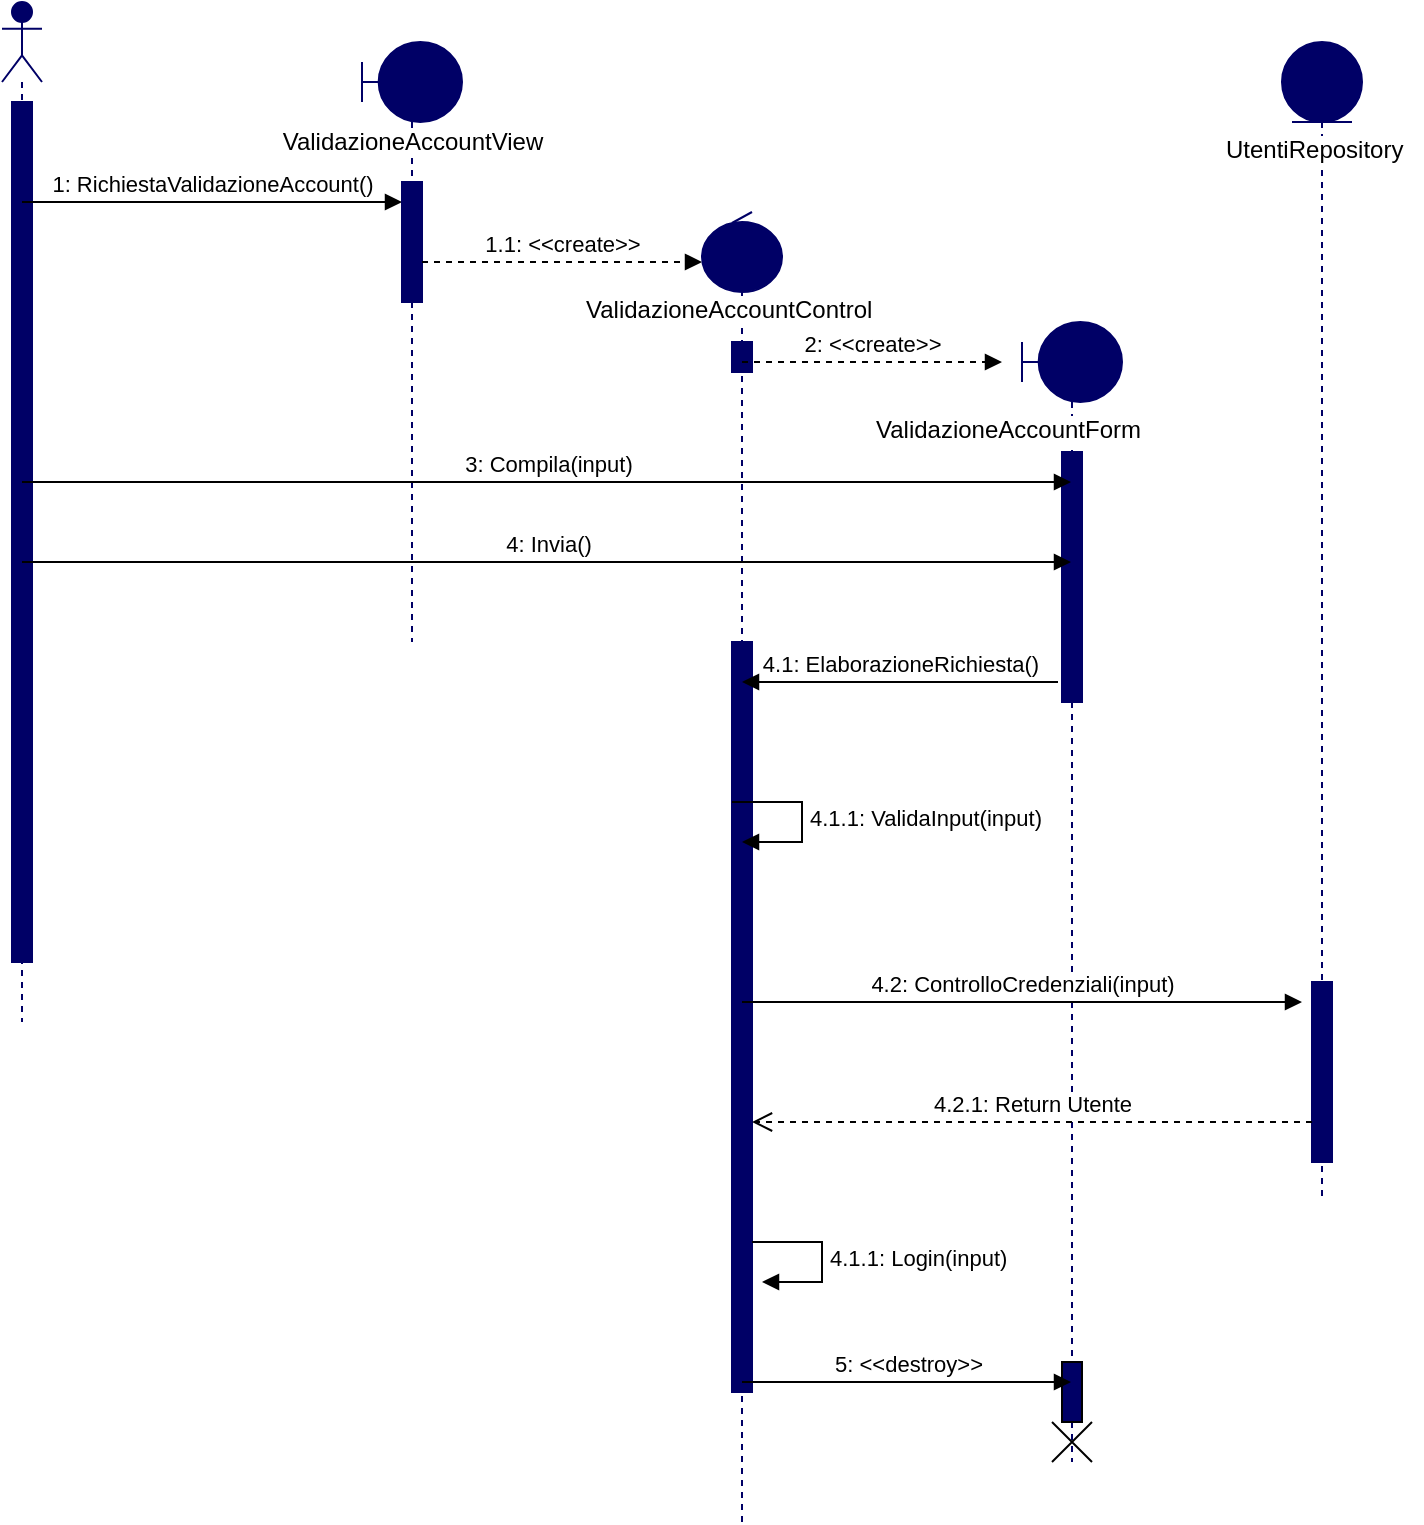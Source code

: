 <mxfile version="13.9.9" type="device"><diagram name="Page-1" id="13e1069c-82ec-6db2-03f1-153e76fe0fe0"><mxGraphModel dx="1185" dy="588" grid="1" gridSize="10" guides="1" tooltips="1" connect="1" arrows="1" fold="1" page="1" pageScale="1" pageWidth="1100" pageHeight="850" background="#ffffff" math="0" shadow="0"><root><mxCell id="0"/><mxCell id="1" parent="0"/><mxCell id="AOdsmHro8ppHPqN6bOXf-1" value="" style="shape=umlLifeline;participant=umlActor;perimeter=lifelinePerimeter;whiteSpace=wrap;html=1;container=1;collapsible=0;recursiveResize=0;verticalAlign=top;spacingTop=36;outlineConnect=0;strokeColor=#000066;fillColor=#000066;" vertex="1" parent="1"><mxGeometry x="50" y="40" width="20" height="510" as="geometry"/></mxCell><mxCell id="AOdsmHro8ppHPqN6bOXf-3" value="" style="html=1;points=[];perimeter=orthogonalPerimeter;strokeColor=#000066;fillColor=#000066;" vertex="1" parent="AOdsmHro8ppHPqN6bOXf-1"><mxGeometry x="5" y="50" width="10" height="430" as="geometry"/></mxCell><mxCell id="AOdsmHro8ppHPqN6bOXf-4" value="1: RichiestaValidazioneAccount()" style="html=1;verticalAlign=bottom;endArrow=block;" edge="1" parent="1"><mxGeometry width="80" relative="1" as="geometry"><mxPoint x="60" y="140" as="sourcePoint"/><mxPoint x="250" y="140" as="targetPoint"/></mxGeometry></mxCell><mxCell id="AOdsmHro8ppHPqN6bOXf-5" value="" style="shape=umlLifeline;participant=umlBoundary;perimeter=lifelinePerimeter;whiteSpace=wrap;html=1;container=1;collapsible=0;recursiveResize=0;verticalAlign=top;spacingTop=36;outlineConnect=0;strokeColor=#000066;fillColor=#000066;" vertex="1" parent="1"><mxGeometry x="230" y="60" width="50" height="300" as="geometry"/></mxCell><mxCell id="AOdsmHro8ppHPqN6bOXf-7" value="" style="html=1;points=[];perimeter=orthogonalPerimeter;strokeColor=#000066;fillColor=#000066;" vertex="1" parent="AOdsmHro8ppHPqN6bOXf-5"><mxGeometry x="20" y="70" width="10" height="60" as="geometry"/></mxCell><mxCell id="AOdsmHro8ppHPqN6bOXf-6" value="&lt;span style=&quot;background-color: rgb(255 , 255 , 255)&quot;&gt;ValidazioneAccountView&lt;/span&gt;" style="text;html=1;align=center;verticalAlign=middle;resizable=0;points=[];autosize=1;" vertex="1" parent="1"><mxGeometry x="180" y="100" width="150" height="20" as="geometry"/></mxCell><mxCell id="AOdsmHro8ppHPqN6bOXf-8" value="1.1: &amp;lt;&amp;lt;create&amp;gt;&amp;gt;" style="html=1;verticalAlign=bottom;endArrow=block;dashed=1;" edge="1" parent="1"><mxGeometry width="80" relative="1" as="geometry"><mxPoint x="260" y="170" as="sourcePoint"/><mxPoint x="400" y="170" as="targetPoint"/></mxGeometry></mxCell><mxCell id="AOdsmHro8ppHPqN6bOXf-9" value="" style="shape=umlLifeline;participant=umlControl;perimeter=lifelinePerimeter;whiteSpace=wrap;html=1;container=1;collapsible=0;recursiveResize=0;verticalAlign=top;spacingTop=36;outlineConnect=0;strokeColor=#000066;fillColor=#000066;" vertex="1" parent="1"><mxGeometry x="400" y="145" width="40" height="655" as="geometry"/></mxCell><mxCell id="AOdsmHro8ppHPqN6bOXf-11" value="" style="html=1;points=[];perimeter=orthogonalPerimeter;strokeColor=#000066;fillColor=#000066;" vertex="1" parent="AOdsmHro8ppHPqN6bOXf-9"><mxGeometry x="15" y="65" width="10" height="15" as="geometry"/></mxCell><mxCell id="AOdsmHro8ppHPqN6bOXf-18" value="" style="html=1;points=[];perimeter=orthogonalPerimeter;strokeColor=#000066;fillColor=#000066;" vertex="1" parent="AOdsmHro8ppHPqN6bOXf-9"><mxGeometry x="15" y="215" width="10" height="375" as="geometry"/></mxCell><mxCell id="AOdsmHro8ppHPqN6bOXf-10" value="&lt;span style=&quot;color: rgb(0 , 0 , 0) ; font-family: &amp;#34;helvetica&amp;#34; ; font-size: 12px ; font-style: normal ; font-weight: 400 ; letter-spacing: normal ; text-align: center ; text-indent: 0px ; text-transform: none ; word-spacing: 0px ; background-color: rgb(255 , 255 , 255) ; display: inline ; float: none&quot;&gt;ValidazioneAccountControl&lt;/span&gt;" style="text;whiteSpace=wrap;html=1;" vertex="1" parent="1"><mxGeometry x="340" y="180" width="160" height="30" as="geometry"/></mxCell><mxCell id="AOdsmHro8ppHPqN6bOXf-12" value="2: &amp;lt;&amp;lt;create&amp;gt;&amp;gt;" style="html=1;verticalAlign=bottom;endArrow=block;dashed=1;" edge="1" parent="1"><mxGeometry width="80" relative="1" as="geometry"><mxPoint x="420" y="220" as="sourcePoint"/><mxPoint x="550" y="220" as="targetPoint"/><mxPoint as="offset"/></mxGeometry></mxCell><mxCell id="AOdsmHro8ppHPqN6bOXf-13" value="" style="shape=umlLifeline;participant=umlBoundary;perimeter=lifelinePerimeter;whiteSpace=wrap;html=1;container=1;collapsible=0;recursiveResize=0;verticalAlign=top;spacingTop=36;outlineConnect=0;strokeColor=#000066;fillColor=#000066;" vertex="1" parent="1"><mxGeometry x="560" y="200" width="50" height="570" as="geometry"/></mxCell><mxCell id="AOdsmHro8ppHPqN6bOXf-15" value="" style="html=1;points=[];perimeter=orthogonalPerimeter;strokeColor=#000066;fillColor=#000066;" vertex="1" parent="AOdsmHro8ppHPqN6bOXf-13"><mxGeometry x="20" y="65" width="10" height="125" as="geometry"/></mxCell><mxCell id="AOdsmHro8ppHPqN6bOXf-34" value="" style="html=1;points=[];perimeter=orthogonalPerimeter;strokeColor=#000000;fillColor=#000066;" vertex="1" parent="AOdsmHro8ppHPqN6bOXf-13"><mxGeometry x="20" y="520" width="10" height="30" as="geometry"/></mxCell><mxCell id="AOdsmHro8ppHPqN6bOXf-35" value="" style="shape=umlDestroy;strokeColor=#000000;fillColor=#000066;" vertex="1" parent="AOdsmHro8ppHPqN6bOXf-13"><mxGeometry x="15" y="550" width="20" height="20" as="geometry"/></mxCell><mxCell id="AOdsmHro8ppHPqN6bOXf-14" value="&lt;div style=&quot;text-align: center&quot;&gt;&lt;font face=&quot;helvetica&quot;&gt;&lt;span style=&quot;background-color: rgb(255 , 255 , 255)&quot;&gt;ValidazioneAccountForm&lt;/span&gt;&lt;/font&gt;&lt;/div&gt;" style="text;whiteSpace=wrap;html=1;" vertex="1" parent="1"><mxGeometry x="485" y="240" width="140" height="30" as="geometry"/></mxCell><mxCell id="AOdsmHro8ppHPqN6bOXf-16" value="3: Compila(input)" style="html=1;verticalAlign=bottom;endArrow=block;" edge="1" parent="1" target="AOdsmHro8ppHPqN6bOXf-13"><mxGeometry width="80" relative="1" as="geometry"><mxPoint x="60" y="280" as="sourcePoint"/><mxPoint x="550" y="279" as="targetPoint"/></mxGeometry></mxCell><mxCell id="AOdsmHro8ppHPqN6bOXf-17" value="4: Invia()" style="html=1;verticalAlign=bottom;endArrow=block;" edge="1" parent="1" target="AOdsmHro8ppHPqN6bOXf-13"><mxGeometry width="80" relative="1" as="geometry"><mxPoint x="60" y="320" as="sourcePoint"/><mxPoint x="140" y="320" as="targetPoint"/></mxGeometry></mxCell><mxCell id="AOdsmHro8ppHPqN6bOXf-19" value="4.1: ElaborazioneRichiesta()" style="html=1;verticalAlign=bottom;endArrow=block;exitX=-0.2;exitY=0.92;exitDx=0;exitDy=0;exitPerimeter=0;" edge="1" parent="1" source="AOdsmHro8ppHPqN6bOXf-15" target="AOdsmHro8ppHPqN6bOXf-9"><mxGeometry width="80" relative="1" as="geometry"><mxPoint x="550" y="380" as="sourcePoint"/><mxPoint x="510" y="380" as="targetPoint"/></mxGeometry></mxCell><mxCell id="AOdsmHro8ppHPqN6bOXf-21" value="4.1.1: ValidaInput(input)" style="edgeStyle=orthogonalEdgeStyle;html=1;align=left;spacingLeft=2;endArrow=block;rounded=0;entryX=1;entryY=0;" edge="1" parent="1"><mxGeometry relative="1" as="geometry"><mxPoint x="415" y="440" as="sourcePoint"/><Array as="points"><mxPoint x="450" y="440"/><mxPoint x="450" y="460"/></Array><mxPoint x="420" y="460" as="targetPoint"/></mxGeometry></mxCell><mxCell id="AOdsmHro8ppHPqN6bOXf-23" value="4.2: ControlloCredenziali(input)" style="html=1;verticalAlign=bottom;endArrow=block;" edge="1" parent="1"><mxGeometry width="80" relative="1" as="geometry"><mxPoint x="420" y="540" as="sourcePoint"/><mxPoint x="700" y="540" as="targetPoint"/></mxGeometry></mxCell><mxCell id="AOdsmHro8ppHPqN6bOXf-24" value="" style="shape=umlLifeline;participant=umlEntity;perimeter=lifelinePerimeter;whiteSpace=wrap;html=1;container=1;collapsible=0;recursiveResize=0;verticalAlign=top;spacingTop=36;outlineConnect=0;strokeColor=#000066;fillColor=#000066;" vertex="1" parent="1"><mxGeometry x="690" y="60" width="40" height="580" as="geometry"/></mxCell><mxCell id="AOdsmHro8ppHPqN6bOXf-27" value="" style="html=1;points=[];perimeter=orthogonalPerimeter;strokeColor=#000066;fillColor=#000066;" vertex="1" parent="AOdsmHro8ppHPqN6bOXf-24"><mxGeometry x="15" y="470" width="10" height="90" as="geometry"/></mxCell><mxCell id="AOdsmHro8ppHPqN6bOXf-26" value="&lt;span style=&quot;color: rgb(0 , 0 , 0) ; font-family: &amp;#34;helvetica&amp;#34; ; font-size: 12px ; font-style: normal ; font-weight: 400 ; letter-spacing: normal ; text-align: center ; text-indent: 0px ; text-transform: none ; word-spacing: 0px ; background-color: rgb(255 , 255 , 255) ; display: inline ; float: none&quot;&gt;UtentiRepository&lt;/span&gt;" style="text;whiteSpace=wrap;html=1;" vertex="1" parent="1"><mxGeometry x="660" y="100" width="100" height="30" as="geometry"/></mxCell><mxCell id="AOdsmHro8ppHPqN6bOXf-28" value="4.2.1: Return Utente" style="html=1;verticalAlign=bottom;endArrow=open;dashed=1;endSize=8;" edge="1" parent="1" target="AOdsmHro8ppHPqN6bOXf-18"><mxGeometry relative="1" as="geometry"><mxPoint x="705" y="600" as="sourcePoint"/><mxPoint x="625" y="600" as="targetPoint"/></mxGeometry></mxCell><mxCell id="AOdsmHro8ppHPqN6bOXf-29" value="4.1.1: Login(input)" style="edgeStyle=orthogonalEdgeStyle;html=1;align=left;spacingLeft=2;endArrow=block;rounded=0;entryX=1;entryY=0;" edge="1" parent="1"><mxGeometry relative="1" as="geometry"><mxPoint x="425" y="660" as="sourcePoint"/><Array as="points"><mxPoint x="460" y="660"/><mxPoint x="460" y="680"/></Array><mxPoint x="430" y="680" as="targetPoint"/></mxGeometry></mxCell><mxCell id="AOdsmHro8ppHPqN6bOXf-30" value="5: &amp;lt;&amp;lt;destroy&amp;gt;&amp;gt;" style="html=1;verticalAlign=bottom;endArrow=block;" edge="1" parent="1" target="AOdsmHro8ppHPqN6bOXf-13"><mxGeometry width="80" relative="1" as="geometry"><mxPoint x="420" y="730" as="sourcePoint"/><mxPoint x="520" y="730" as="targetPoint"/></mxGeometry></mxCell></root></mxGraphModel></diagram></mxfile>